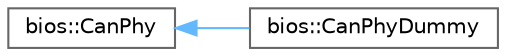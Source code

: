 digraph "Graphical Class Hierarchy"
{
 // LATEX_PDF_SIZE
  bgcolor="transparent";
  edge [fontname=Helvetica,fontsize=10,labelfontname=Helvetica,labelfontsize=10];
  node [fontname=Helvetica,fontsize=10,shape=box,height=0.2,width=0.4];
  rankdir="LR";
  Node0 [id="Node000000",label="bios::CanPhy",height=0.2,width=0.4,color="grey40", fillcolor="white", style="filled",URL="$df/d86/classbios_1_1CanPhy.html",tooltip=" "];
  Node0 -> Node1 [id="edge12_Node000000_Node000001",dir="back",color="steelblue1",style="solid",tooltip=" "];
  Node1 [id="Node000001",label="bios::CanPhyDummy",height=0.2,width=0.4,color="grey40", fillcolor="white", style="filled",URL="$d1/d27/classbios_1_1CanPhyDummy.html",tooltip=" "];
}
